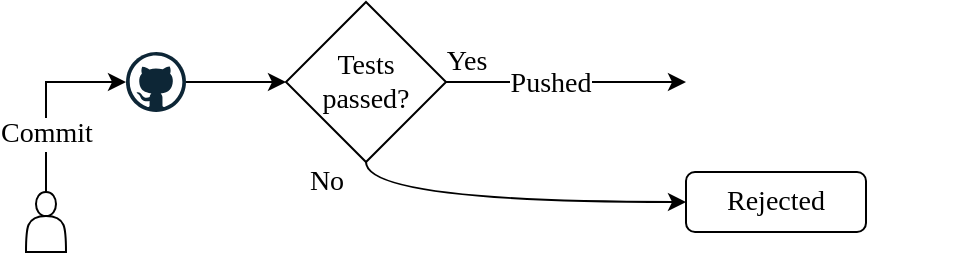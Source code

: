 <mxfile version="20.3.0" type="device"><diagram id="2cd7Hg8LdJLwjVow2DUb" name="Page-1"><mxGraphModel dx="1408" dy="891" grid="1" gridSize="10" guides="1" tooltips="1" connect="1" arrows="1" fold="1" page="1" pageScale="1" pageWidth="850" pageHeight="1100" math="0" shadow="0"><root><mxCell id="0"/><mxCell id="1" parent="0"/><mxCell id="2CJFb81nkpeOlhmkUnzj-3" style="edgeStyle=orthogonalEdgeStyle;rounded=0;orthogonalLoop=1;jettySize=auto;html=1;sketch=0;" parent="1" source="2CJFb81nkpeOlhmkUnzj-1" target="2CJFb81nkpeOlhmkUnzj-2" edge="1"><mxGeometry relative="1" as="geometry"><mxPoint x="140" y="190" as="targetPoint"/><Array as="points"><mxPoint x="130" y="235"/></Array></mxGeometry></mxCell><mxCell id="2CJFb81nkpeOlhmkUnzj-4" value="Commit" style="edgeLabel;html=1;align=center;verticalAlign=middle;resizable=0;points=[];fontSize=14;fontFamily=Georgia;" parent="2CJFb81nkpeOlhmkUnzj-3" vertex="1" connectable="0"><mxGeometry x="-0.567" y="-2" relative="1" as="geometry"><mxPoint x="-2" y="-9" as="offset"/></mxGeometry></mxCell><mxCell id="2CJFb81nkpeOlhmkUnzj-1" value="" style="shape=actor;whiteSpace=wrap;html=1;sketch=0;" parent="1" vertex="1"><mxGeometry x="120" y="290" width="20" height="30" as="geometry"/></mxCell><mxCell id="2CJFb81nkpeOlhmkUnzj-13" style="edgeStyle=orthogonalEdgeStyle;curved=1;rounded=0;sketch=0;hachureGap=4;orthogonalLoop=1;jettySize=auto;html=1;entryX=0;entryY=0.5;entryDx=0;entryDy=0;fontFamily=Georgia;fontSize=14;endArrow=classic;startSize=6;endSize=6;sourcePerimeterSpacing=0;targetPerimeterSpacing=0;endFill=1;" parent="1" source="2CJFb81nkpeOlhmkUnzj-2" target="2CJFb81nkpeOlhmkUnzj-12" edge="1"><mxGeometry relative="1" as="geometry"/></mxCell><mxCell id="2CJFb81nkpeOlhmkUnzj-2" value="" style="dashed=0;outlineConnect=0;html=1;align=center;labelPosition=center;verticalLabelPosition=bottom;verticalAlign=top;shape=mxgraph.weblogos.github;sketch=0;" parent="1" vertex="1"><mxGeometry x="170" y="220" width="30" height="30" as="geometry"/></mxCell><mxCell id="2CJFb81nkpeOlhmkUnzj-11" value="" style="shape=image;imageAspect=0;aspect=fixed;verticalLabelPosition=bottom;verticalAlign=top;sketch=0;hachureGap=4;fontFamily=Georgia;fontSize=14;image=https://opennebula.io/wp-content/uploads/2020/05/DockerHub.png;" parent="1" vertex="1"><mxGeometry x="450" y="217.63" width="140" height="34.73" as="geometry"/></mxCell><mxCell id="2CJFb81nkpeOlhmkUnzj-14" style="edgeStyle=orthogonalEdgeStyle;curved=1;rounded=0;sketch=0;hachureGap=4;orthogonalLoop=1;jettySize=auto;html=1;entryX=0;entryY=0.5;entryDx=0;entryDy=0;fontFamily=Georgia;fontSize=14;endArrow=classic;startSize=6;endSize=6;sourcePerimeterSpacing=0;targetPerimeterSpacing=0;endFill=1;" parent="1" source="2CJFb81nkpeOlhmkUnzj-12" target="2CJFb81nkpeOlhmkUnzj-11" edge="1"><mxGeometry relative="1" as="geometry"/></mxCell><mxCell id="2CJFb81nkpeOlhmkUnzj-15" value="Pushed" style="edgeLabel;html=1;align=center;verticalAlign=middle;resizable=0;points=[];fontSize=14;fontFamily=Georgia;" parent="2CJFb81nkpeOlhmkUnzj-14" vertex="1" connectable="0"><mxGeometry x="-0.131" y="-1" relative="1" as="geometry"><mxPoint as="offset"/></mxGeometry></mxCell><mxCell id="2CJFb81nkpeOlhmkUnzj-18" style="edgeStyle=orthogonalEdgeStyle;curved=1;rounded=0;sketch=0;hachureGap=4;orthogonalLoop=1;jettySize=auto;html=1;entryX=0;entryY=0.5;entryDx=0;entryDy=0;fontFamily=Georgia;fontSize=14;endArrow=classic;startSize=6;endSize=6;sourcePerimeterSpacing=0;targetPerimeterSpacing=0;exitX=0.5;exitY=1;exitDx=0;exitDy=0;endFill=1;" parent="1" source="2CJFb81nkpeOlhmkUnzj-12" target="2CJFb81nkpeOlhmkUnzj-17" edge="1"><mxGeometry relative="1" as="geometry"/></mxCell><mxCell id="2CJFb81nkpeOlhmkUnzj-12" value="Tests&lt;br&gt;passed?" style="rhombus;whiteSpace=wrap;html=1;sketch=0;hachureGap=4;fontFamily=Georgia;fontSize=14;" parent="1" vertex="1"><mxGeometry x="250" y="195" width="80" height="80" as="geometry"/></mxCell><mxCell id="2CJFb81nkpeOlhmkUnzj-16" value="Yes" style="text;html=1;align=center;verticalAlign=middle;resizable=0;points=[];autosize=1;strokeColor=none;fillColor=none;fontSize=14;fontFamily=Georgia;" parent="1" vertex="1"><mxGeometry x="320" y="210" width="40" height="30" as="geometry"/></mxCell><mxCell id="2CJFb81nkpeOlhmkUnzj-17" value="Rejected" style="rounded=1;whiteSpace=wrap;html=1;sketch=0;hachureGap=4;fontFamily=Georgia;fontSize=14;" parent="1" vertex="1"><mxGeometry x="450" y="280" width="90" height="30" as="geometry"/></mxCell><mxCell id="2CJFb81nkpeOlhmkUnzj-19" value="No" style="text;html=1;align=center;verticalAlign=middle;resizable=0;points=[];autosize=1;strokeColor=none;fillColor=none;fontSize=14;fontFamily=Georgia;sketch=0;" parent="1" vertex="1"><mxGeometry x="250" y="270" width="40" height="30" as="geometry"/></mxCell></root></mxGraphModel></diagram></mxfile>